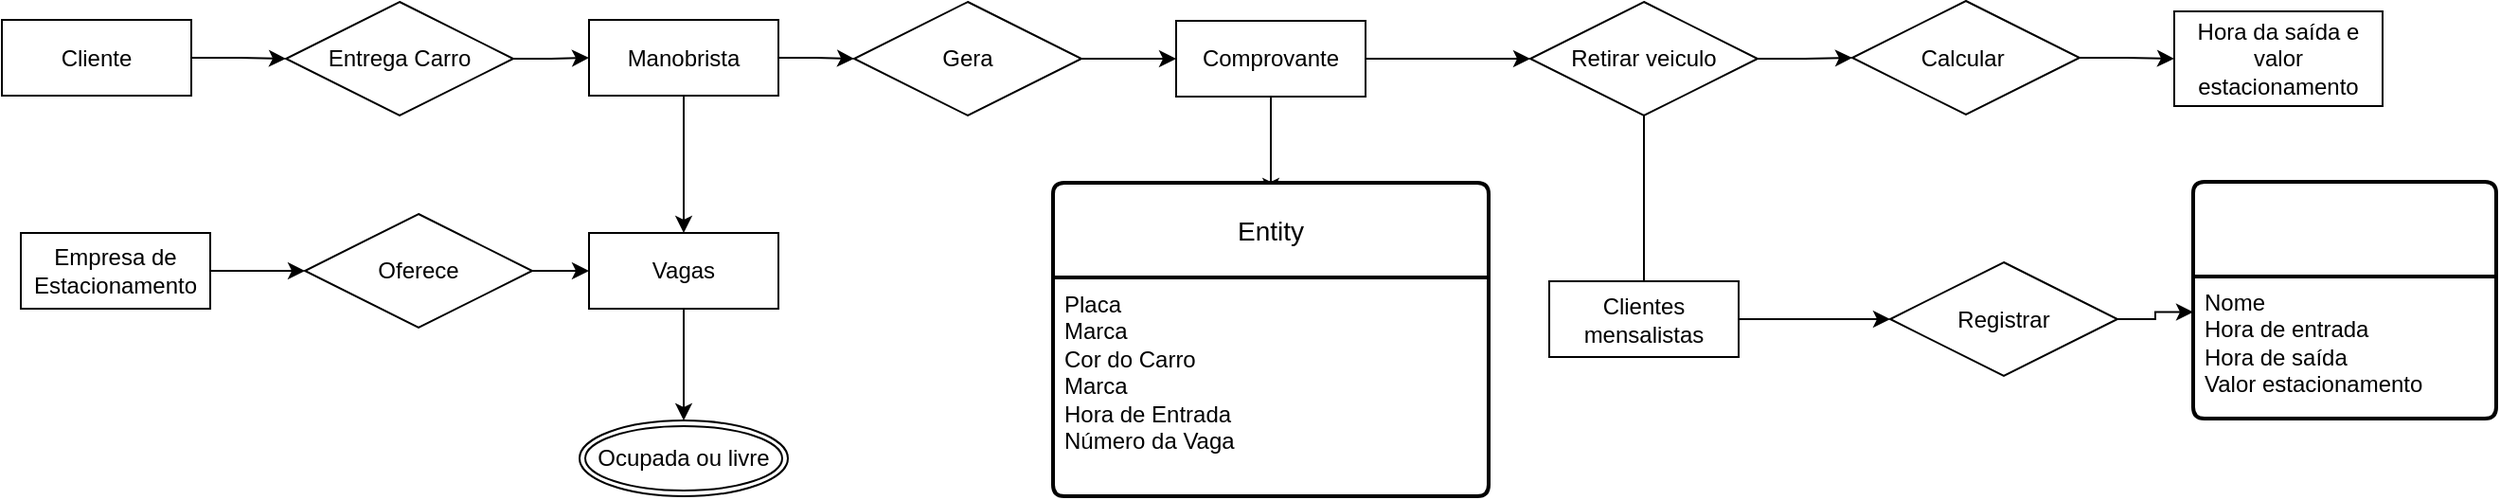 <mxfile version="24.7.7">
  <diagram name="Página-1" id="uyeFe4am26Svsd_5oXnZ">
    <mxGraphModel dx="1109" dy="637" grid="1" gridSize="10" guides="1" tooltips="1" connect="1" arrows="1" fold="1" page="1" pageScale="1" pageWidth="827" pageHeight="1169" math="0" shadow="0">
      <root>
        <mxCell id="0" />
        <mxCell id="1" parent="0" />
        <mxCell id="mmO-NFrml43Su9Zv2euZ-98" value="" style="edgeStyle=orthogonalEdgeStyle;rounded=0;orthogonalLoop=1;jettySize=auto;html=1;" edge="1" parent="1" source="mmO-NFrml43Su9Zv2euZ-19" target="mmO-NFrml43Su9Zv2euZ-21">
          <mxGeometry relative="1" as="geometry" />
        </mxCell>
        <mxCell id="mmO-NFrml43Su9Zv2euZ-19" value="Empresa de Estacionamento" style="whiteSpace=wrap;html=1;align=center;" vertex="1" parent="1">
          <mxGeometry x="30" y="290" width="100" height="40" as="geometry" />
        </mxCell>
        <mxCell id="mmO-NFrml43Su9Zv2euZ-102" style="edgeStyle=orthogonalEdgeStyle;rounded=0;orthogonalLoop=1;jettySize=auto;html=1;entryX=0.5;entryY=0;entryDx=0;entryDy=0;" edge="1" parent="1" source="mmO-NFrml43Su9Zv2euZ-20" target="mmO-NFrml43Su9Zv2euZ-25">
          <mxGeometry relative="1" as="geometry" />
        </mxCell>
        <mxCell id="mmO-NFrml43Su9Zv2euZ-20" value="Vagas" style="whiteSpace=wrap;html=1;align=center;" vertex="1" parent="1">
          <mxGeometry x="330" y="290" width="100" height="40" as="geometry" />
        </mxCell>
        <mxCell id="mmO-NFrml43Su9Zv2euZ-22" value="" style="edgeStyle=orthogonalEdgeStyle;rounded=0;orthogonalLoop=1;jettySize=auto;html=1;" edge="1" parent="1" source="mmO-NFrml43Su9Zv2euZ-21" target="mmO-NFrml43Su9Zv2euZ-20">
          <mxGeometry relative="1" as="geometry" />
        </mxCell>
        <mxCell id="mmO-NFrml43Su9Zv2euZ-21" value="Oferece" style="shape=rhombus;perimeter=rhombusPerimeter;whiteSpace=wrap;html=1;align=center;" vertex="1" parent="1">
          <mxGeometry x="180" y="280" width="120" height="60" as="geometry" />
        </mxCell>
        <mxCell id="mmO-NFrml43Su9Zv2euZ-25" value="Ocupada ou livre" style="ellipse;shape=doubleEllipse;margin=3;whiteSpace=wrap;html=1;align=center;" vertex="1" parent="1">
          <mxGeometry x="325" y="389" width="110" height="40" as="geometry" />
        </mxCell>
        <mxCell id="mmO-NFrml43Su9Zv2euZ-95" style="edgeStyle=orthogonalEdgeStyle;rounded=0;orthogonalLoop=1;jettySize=auto;html=1;" edge="1" parent="1" source="mmO-NFrml43Su9Zv2euZ-29" target="mmO-NFrml43Su9Zv2euZ-20">
          <mxGeometry relative="1" as="geometry" />
        </mxCell>
        <mxCell id="mmO-NFrml43Su9Zv2euZ-100" value="" style="edgeStyle=orthogonalEdgeStyle;rounded=0;orthogonalLoop=1;jettySize=auto;html=1;" edge="1" parent="1" source="mmO-NFrml43Su9Zv2euZ-29" target="mmO-NFrml43Su9Zv2euZ-99">
          <mxGeometry relative="1" as="geometry" />
        </mxCell>
        <mxCell id="mmO-NFrml43Su9Zv2euZ-29" value="Manobrista" style="whiteSpace=wrap;html=1;align=center;" vertex="1" parent="1">
          <mxGeometry x="330" y="177.5" width="100" height="40" as="geometry" />
        </mxCell>
        <mxCell id="mmO-NFrml43Su9Zv2euZ-97" value="" style="edgeStyle=orthogonalEdgeStyle;rounded=0;orthogonalLoop=1;jettySize=auto;html=1;" edge="1" parent="1" source="mmO-NFrml43Su9Zv2euZ-27" target="mmO-NFrml43Su9Zv2euZ-29">
          <mxGeometry relative="1" as="geometry" />
        </mxCell>
        <mxCell id="mmO-NFrml43Su9Zv2euZ-27" value="Entrega Carro" style="shape=rhombus;perimeter=rhombusPerimeter;whiteSpace=wrap;html=1;align=center;" vertex="1" parent="1">
          <mxGeometry x="170" y="168" width="120" height="60" as="geometry" />
        </mxCell>
        <mxCell id="mmO-NFrml43Su9Zv2euZ-46" style="edgeStyle=orthogonalEdgeStyle;rounded=0;orthogonalLoop=1;jettySize=auto;html=1;entryX=0.5;entryY=0;entryDx=0;entryDy=0;" edge="1" parent="1" source="mmO-NFrml43Su9Zv2euZ-39">
          <mxGeometry relative="1" as="geometry">
            <mxPoint x="690" y="270" as="targetPoint" />
          </mxGeometry>
        </mxCell>
        <mxCell id="mmO-NFrml43Su9Zv2euZ-103" value="" style="edgeStyle=orthogonalEdgeStyle;rounded=0;orthogonalLoop=1;jettySize=auto;html=1;" edge="1" parent="1" source="mmO-NFrml43Su9Zv2euZ-39" target="mmO-NFrml43Su9Zv2euZ-47">
          <mxGeometry relative="1" as="geometry" />
        </mxCell>
        <mxCell id="mmO-NFrml43Su9Zv2euZ-39" value="Comprovante" style="whiteSpace=wrap;html=1;align=center;" vertex="1" parent="1">
          <mxGeometry x="640" y="178" width="100" height="40" as="geometry" />
        </mxCell>
        <mxCell id="mmO-NFrml43Su9Zv2euZ-71" value="" style="edgeStyle=orthogonalEdgeStyle;rounded=0;orthogonalLoop=1;jettySize=auto;html=1;" edge="1" parent="1" source="mmO-NFrml43Su9Zv2euZ-72" target="mmO-NFrml43Su9Zv2euZ-70">
          <mxGeometry relative="1" as="geometry" />
        </mxCell>
        <mxCell id="mmO-NFrml43Su9Zv2euZ-75" value="" style="edgeStyle=orthogonalEdgeStyle;rounded=0;orthogonalLoop=1;jettySize=auto;html=1;" edge="1" parent="1" source="mmO-NFrml43Su9Zv2euZ-47">
          <mxGeometry relative="1" as="geometry">
            <mxPoint x="887" y="325.5" as="targetPoint" />
          </mxGeometry>
        </mxCell>
        <mxCell id="mmO-NFrml43Su9Zv2euZ-47" value="Retirar veiculo" style="shape=rhombus;perimeter=rhombusPerimeter;whiteSpace=wrap;html=1;align=center;" vertex="1" parent="1">
          <mxGeometry x="827" y="168" width="120" height="60" as="geometry" />
        </mxCell>
        <mxCell id="mmO-NFrml43Su9Zv2euZ-70" value="Hora da saída e valor estacionamento" style="whiteSpace=wrap;html=1;align=center;" vertex="1" parent="1">
          <mxGeometry x="1167" y="173" width="110" height="50" as="geometry" />
        </mxCell>
        <mxCell id="mmO-NFrml43Su9Zv2euZ-73" value="" style="edgeStyle=orthogonalEdgeStyle;rounded=0;orthogonalLoop=1;jettySize=auto;html=1;" edge="1" parent="1" source="mmO-NFrml43Su9Zv2euZ-47" target="mmO-NFrml43Su9Zv2euZ-72">
          <mxGeometry relative="1" as="geometry">
            <mxPoint x="947" y="215.5" as="sourcePoint" />
            <mxPoint x="1157" y="215.5" as="targetPoint" />
          </mxGeometry>
        </mxCell>
        <mxCell id="mmO-NFrml43Su9Zv2euZ-72" value="Calcular&amp;nbsp;" style="shape=rhombus;perimeter=rhombusPerimeter;whiteSpace=wrap;html=1;align=center;" vertex="1" parent="1">
          <mxGeometry x="997" y="167.5" width="120" height="60" as="geometry" />
        </mxCell>
        <mxCell id="mmO-NFrml43Su9Zv2euZ-78" value="" style="edgeStyle=orthogonalEdgeStyle;rounded=0;orthogonalLoop=1;jettySize=auto;html=1;" edge="1" parent="1" source="mmO-NFrml43Su9Zv2euZ-76" target="mmO-NFrml43Su9Zv2euZ-77">
          <mxGeometry relative="1" as="geometry" />
        </mxCell>
        <mxCell id="mmO-NFrml43Su9Zv2euZ-76" value="Clientes mensalistas" style="whiteSpace=wrap;html=1;align=center;" vertex="1" parent="1">
          <mxGeometry x="837" y="315.5" width="100" height="40" as="geometry" />
        </mxCell>
        <mxCell id="mmO-NFrml43Su9Zv2euZ-92" style="edgeStyle=orthogonalEdgeStyle;rounded=0;orthogonalLoop=1;jettySize=auto;html=1;entryX=0;entryY=0.25;entryDx=0;entryDy=0;" edge="1" parent="1" source="mmO-NFrml43Su9Zv2euZ-77" target="mmO-NFrml43Su9Zv2euZ-84">
          <mxGeometry relative="1" as="geometry" />
        </mxCell>
        <mxCell id="mmO-NFrml43Su9Zv2euZ-77" value="Registrar" style="shape=rhombus;perimeter=rhombusPerimeter;whiteSpace=wrap;html=1;align=center;" vertex="1" parent="1">
          <mxGeometry x="1017" y="305.5" width="120" height="60" as="geometry" />
        </mxCell>
        <mxCell id="mmO-NFrml43Su9Zv2euZ-83" value="" style="swimlane;childLayout=stackLayout;horizontal=1;startSize=50;horizontalStack=0;rounded=1;fontSize=14;fontStyle=0;strokeWidth=2;resizeParent=0;resizeLast=1;shadow=0;dashed=0;align=center;arcSize=4;whiteSpace=wrap;html=1;" vertex="1" parent="1">
          <mxGeometry x="1177" y="263" width="160" height="125" as="geometry" />
        </mxCell>
        <mxCell id="mmO-NFrml43Su9Zv2euZ-84" value="Nome&amp;nbsp;&lt;div&gt;Hora de entrada&lt;/div&gt;&lt;div&gt;Hora de saída&lt;/div&gt;&lt;div&gt;Valor estacionamento&lt;/div&gt;" style="align=left;strokeColor=none;fillColor=none;spacingLeft=4;fontSize=12;verticalAlign=top;resizable=0;rotatable=0;part=1;html=1;" vertex="1" parent="mmO-NFrml43Su9Zv2euZ-83">
          <mxGeometry y="50" width="160" height="75" as="geometry" />
        </mxCell>
        <mxCell id="mmO-NFrml43Su9Zv2euZ-94" value="" style="edgeStyle=orthogonalEdgeStyle;rounded=0;orthogonalLoop=1;jettySize=auto;html=1;" edge="1" parent="1" source="mmO-NFrml43Su9Zv2euZ-93" target="mmO-NFrml43Su9Zv2euZ-27">
          <mxGeometry relative="1" as="geometry" />
        </mxCell>
        <mxCell id="mmO-NFrml43Su9Zv2euZ-93" value="Cliente" style="whiteSpace=wrap;html=1;align=center;" vertex="1" parent="1">
          <mxGeometry x="20" y="177.5" width="100" height="40" as="geometry" />
        </mxCell>
        <mxCell id="mmO-NFrml43Su9Zv2euZ-101" style="edgeStyle=orthogonalEdgeStyle;rounded=0;orthogonalLoop=1;jettySize=auto;html=1;entryX=0;entryY=0.5;entryDx=0;entryDy=0;" edge="1" parent="1" source="mmO-NFrml43Su9Zv2euZ-99" target="mmO-NFrml43Su9Zv2euZ-39">
          <mxGeometry relative="1" as="geometry" />
        </mxCell>
        <mxCell id="mmO-NFrml43Su9Zv2euZ-99" value="Gera" style="shape=rhombus;perimeter=rhombusPerimeter;whiteSpace=wrap;html=1;align=center;" vertex="1" parent="1">
          <mxGeometry x="470" y="168" width="120" height="60" as="geometry" />
        </mxCell>
        <mxCell id="mmO-NFrml43Su9Zv2euZ-117" value="Entity" style="swimlane;childLayout=stackLayout;horizontal=1;startSize=50;horizontalStack=0;rounded=1;fontSize=14;fontStyle=0;strokeWidth=2;resizeParent=0;resizeLast=1;shadow=0;dashed=0;align=center;arcSize=4;whiteSpace=wrap;html=1;" vertex="1" parent="1">
          <mxGeometry x="575" y="263.5" width="230" height="165.5" as="geometry" />
        </mxCell>
        <mxCell id="mmO-NFrml43Su9Zv2euZ-118" value="Placa&lt;div&gt;Marca&amp;nbsp;&lt;/div&gt;&lt;div&gt;Cor do Carro&lt;/div&gt;&lt;div&gt;Marca&amp;nbsp; &amp;nbsp;&amp;nbsp;&lt;/div&gt;&lt;div&gt;Hora de Entrada&amp;nbsp;&lt;/div&gt;&lt;div&gt;Número da Vaga&lt;/div&gt;" style="align=left;strokeColor=none;fillColor=none;spacingLeft=4;fontSize=12;verticalAlign=top;resizable=0;rotatable=0;part=1;html=1;" vertex="1" parent="mmO-NFrml43Su9Zv2euZ-117">
          <mxGeometry y="50" width="230" height="115.5" as="geometry" />
        </mxCell>
      </root>
    </mxGraphModel>
  </diagram>
</mxfile>
